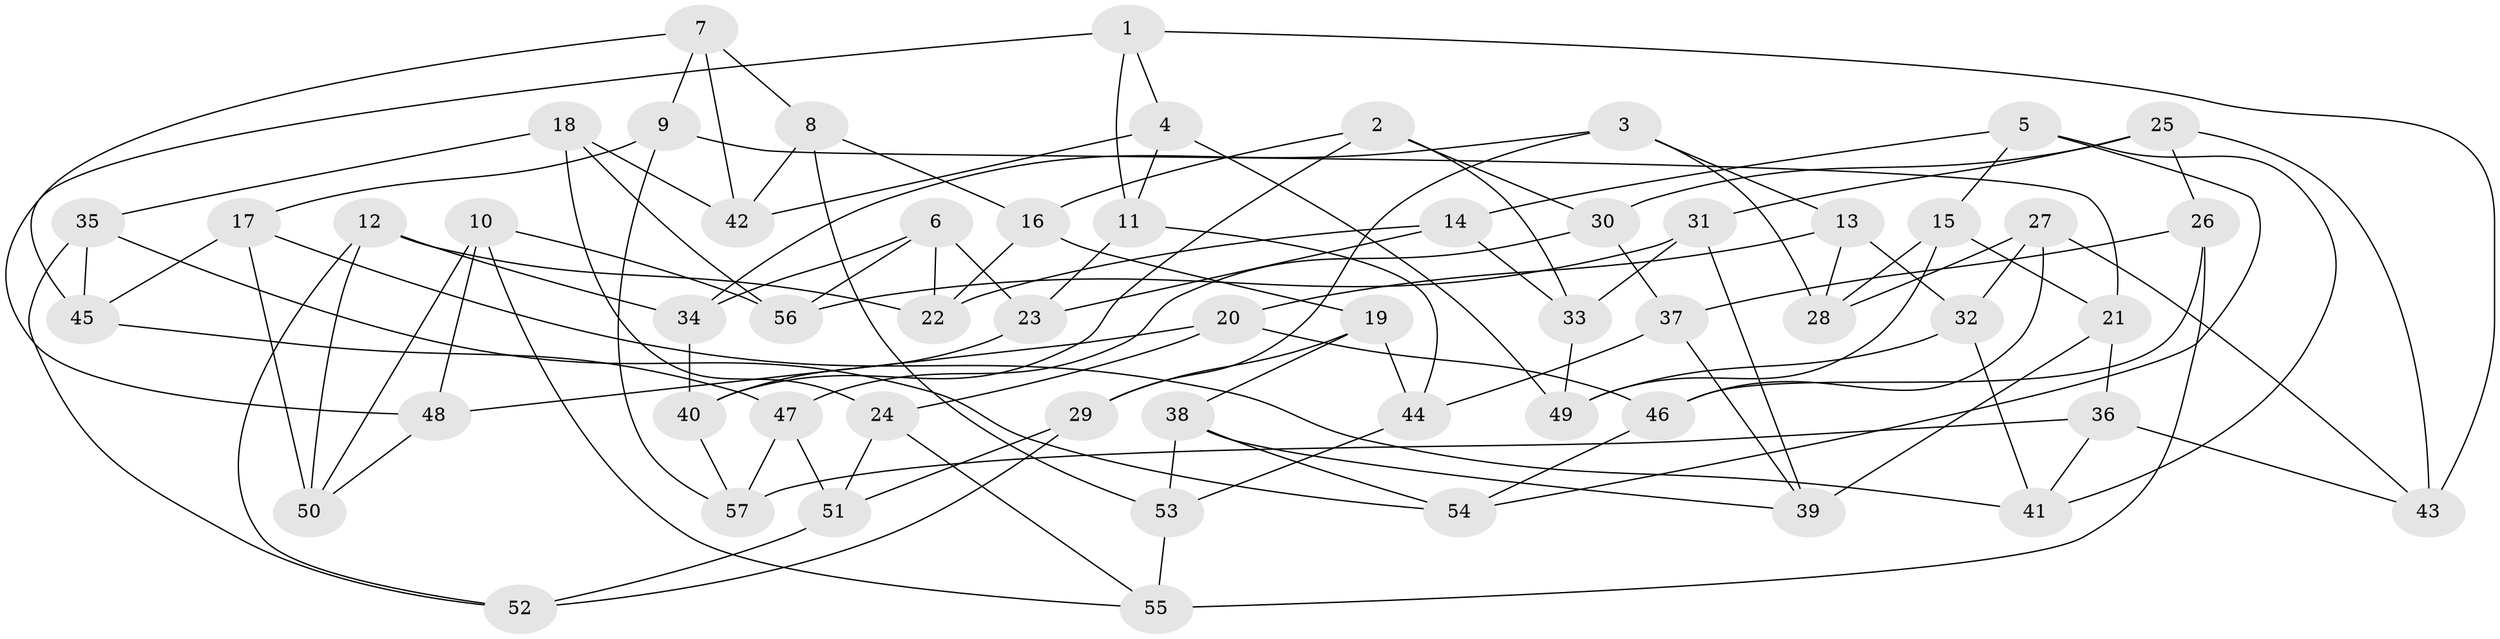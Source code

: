 // coarse degree distribution, {6: 0.35294117647058826, 5: 0.058823529411764705, 9: 0.17647058823529413, 11: 0.058823529411764705, 7: 0.17647058823529413, 4: 0.058823529411764705, 3: 0.11764705882352941}
// Generated by graph-tools (version 1.1) at 2025/21/03/04/25 18:21:01]
// undirected, 57 vertices, 114 edges
graph export_dot {
graph [start="1"]
  node [color=gray90,style=filled];
  1;
  2;
  3;
  4;
  5;
  6;
  7;
  8;
  9;
  10;
  11;
  12;
  13;
  14;
  15;
  16;
  17;
  18;
  19;
  20;
  21;
  22;
  23;
  24;
  25;
  26;
  27;
  28;
  29;
  30;
  31;
  32;
  33;
  34;
  35;
  36;
  37;
  38;
  39;
  40;
  41;
  42;
  43;
  44;
  45;
  46;
  47;
  48;
  49;
  50;
  51;
  52;
  53;
  54;
  55;
  56;
  57;
  1 -- 4;
  1 -- 43;
  1 -- 11;
  1 -- 48;
  2 -- 30;
  2 -- 40;
  2 -- 16;
  2 -- 33;
  3 -- 13;
  3 -- 28;
  3 -- 29;
  3 -- 34;
  4 -- 11;
  4 -- 49;
  4 -- 42;
  5 -- 54;
  5 -- 15;
  5 -- 41;
  5 -- 14;
  6 -- 23;
  6 -- 22;
  6 -- 34;
  6 -- 56;
  7 -- 42;
  7 -- 8;
  7 -- 45;
  7 -- 9;
  8 -- 42;
  8 -- 16;
  8 -- 53;
  9 -- 57;
  9 -- 21;
  9 -- 17;
  10 -- 50;
  10 -- 48;
  10 -- 55;
  10 -- 56;
  11 -- 23;
  11 -- 44;
  12 -- 52;
  12 -- 34;
  12 -- 22;
  12 -- 50;
  13 -- 32;
  13 -- 20;
  13 -- 28;
  14 -- 23;
  14 -- 22;
  14 -- 33;
  15 -- 28;
  15 -- 49;
  15 -- 21;
  16 -- 19;
  16 -- 22;
  17 -- 41;
  17 -- 50;
  17 -- 45;
  18 -- 35;
  18 -- 42;
  18 -- 56;
  18 -- 24;
  19 -- 38;
  19 -- 29;
  19 -- 44;
  20 -- 48;
  20 -- 24;
  20 -- 46;
  21 -- 39;
  21 -- 36;
  23 -- 40;
  24 -- 51;
  24 -- 55;
  25 -- 43;
  25 -- 30;
  25 -- 31;
  25 -- 26;
  26 -- 46;
  26 -- 37;
  26 -- 55;
  27 -- 28;
  27 -- 32;
  27 -- 43;
  27 -- 46;
  29 -- 51;
  29 -- 52;
  30 -- 37;
  30 -- 47;
  31 -- 39;
  31 -- 56;
  31 -- 33;
  32 -- 41;
  32 -- 49;
  33 -- 49;
  34 -- 40;
  35 -- 54;
  35 -- 52;
  35 -- 45;
  36 -- 41;
  36 -- 57;
  36 -- 43;
  37 -- 44;
  37 -- 39;
  38 -- 54;
  38 -- 39;
  38 -- 53;
  40 -- 57;
  44 -- 53;
  45 -- 47;
  46 -- 54;
  47 -- 51;
  47 -- 57;
  48 -- 50;
  51 -- 52;
  53 -- 55;
}
